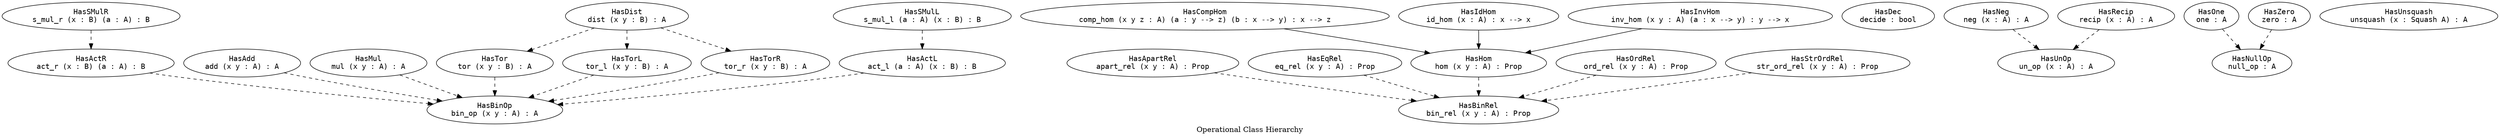 digraph Has {
  label = "Operational Class Hierarchy"

  node [fontname = monospace]

  HasActL [label = "\N\nact_l (a : A) (x : B) : B"]
  HasActR [label = "\N\nact_r (x : B) (a : A) : B"]
  HasAdd [label = "\N\nadd (x y : A) : A"]
  HasApartRel [label = "\N\napart_rel (x y : A) : Prop"]
  HasBinOp [label = "\N\nbin_op (x y : A) : A"]
  HasBinRel [label = "\N\nbin_rel (x y : A) : Prop"]
  HasCompHom [label = "\N\ncomp_hom (x y z : A) (a : y --> z) (b : x --> y) : x --> z"]
  HasDec [label = "\N\ndecide : bool"]
  HasDist [label = "\N\ndist (x y : B) : A"]
  HasEqRel [label = "\N\neq_rel (x y : A) : Prop"]
  HasIdHom [label = "\N\nid_hom (x : A) : x --> x"]
  HasInvHom [label = "\N\ninv_hom (x y : A) (a : x --> y) : y --> x"]
  HasHom [label = "\N\nhom (x y : A) : Prop"]
  HasMul [label = "\N\nmul (x y : A) : A"]
  HasNeg [label = "\N\nneg (x : A) : A"]
  HasNullOp [label = "\N\nnull_op : A"]
  HasOne [label = "\N\none : A"]
  HasOrdRel [label = "\N\nord_rel (x y : A) : Prop"]
  HasStrOrdRel [label = "\N\nstr_ord_rel (x y : A) : Prop"]
  HasRecip [label = "\N\nrecip (x : A) : A"]
  HasSMulL [label = "\N\ns_mul_l (a : A) (x : B) : B"]
  HasSMulR [label = "\N\ns_mul_r (x : B) (a : A) : B"]
  HasTor [label = "\N\ntor (x y : B) : A"]
  HasTorL [label = "\N\ntor_l (x y : B) : A"]
  HasTorR [label = "\N\ntor_r (x y : B) : A"]
  HasUnOp [label = "\N\nun_op (x : A) : A"]
  HasUnsquash [label = "\N\nunsquash (x : Squash A) : A"]
  HasZero [label = "\N\nzero : A"]

  // Superclasses and Substructures

  edge [style = solid]

  // This Library

  HasCompHom -> HasHom
  HasIdHom -> HasHom
  HasInvHom -> HasHom

  // Other Libraries

  // Subclasses and Instances

  edge [style = dashed]

  // This Library

  HasActL -> HasBinOp
  HasActR -> HasBinOp
  HasAdd -> HasBinOp
  HasApartRel -> HasBinRel
  HasDist -> HasTor
  HasDist -> HasTorL
  HasDist -> HasTorR
  HasEqRel -> HasBinRel
  HasHom -> HasBinRel
  HasMul -> HasBinOp
  HasNeg -> HasUnOp
  HasOne -> HasNullOp
  HasOrdRel -> HasBinRel
  HasRecip -> HasUnOp
  HasSMulL -> HasActL
  HasSMulR -> HasActR
  HasStrOrdRel -> HasBinRel
  HasTor -> HasBinOp
  HasTorL -> HasBinOp
  HasTorR -> HasBinOp
  HasZero -> HasNullOp

  // Other Libraries
}
